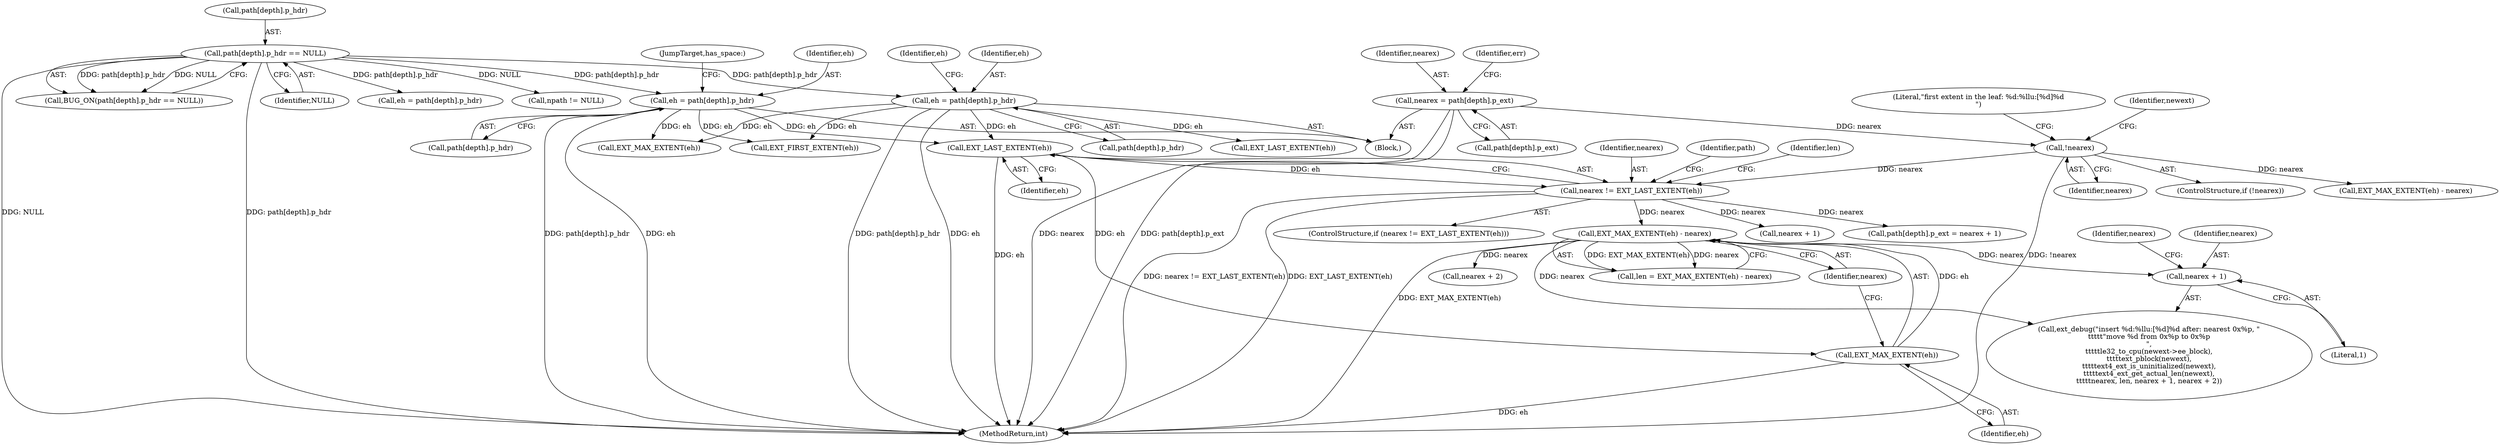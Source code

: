 digraph "0_linux_744692dc059845b2a3022119871846e74d4f6e11_1@pointer" {
"1000458" [label="(Call,nearex + 1)"];
"1000424" [label="(Call,EXT_MAX_EXTENT(eh) - nearex)"];
"1000425" [label="(Call,EXT_MAX_EXTENT(eh))"];
"1000419" [label="(Call,EXT_LAST_EXTENT(eh))"];
"1000233" [label="(Call,eh = path[depth].p_hdr)"];
"1000150" [label="(Call,path[depth].p_hdr == NULL)"];
"1000354" [label="(Call,eh = path[depth].p_hdr)"];
"1000417" [label="(Call,nearex != EXT_LAST_EXTENT(eh))"];
"1000381" [label="(Call,!nearex)"];
"1000362" [label="(Call,nearex = path[depth].p_ext)"];
"1000149" [label="(Call,BUG_ON(path[depth].p_hdr == NULL))"];
"1000426" [label="(Identifier,eh)"];
"1000420" [label="(Identifier,eh)"];
"1000354" [label="(Call,eh = path[depth].p_hdr)"];
"1000235" [label="(Call,path[depth].p_hdr)"];
"1000416" [label="(ControlStructure,if (nearex != EXT_LAST_EXTENT(eh)))"];
"1000382" [label="(Identifier,nearex)"];
"1000418" [label="(Identifier,nearex)"];
"1000244" [label="(Identifier,eh)"];
"1000458" [label="(Call,nearex + 1)"];
"1000150" [label="(Call,path[depth].p_hdr == NULL)"];
"1000233" [label="(Call,eh = path[depth].p_hdr)"];
"1000151" [label="(Call,path[depth].p_hdr)"];
"1000381" [label="(Call,!nearex)"];
"1000444" [label="(Call,ext_debug(\"insert %d:%llu:[%d]%d after: nearest 0x%p, \"\n\t\t\t\t\t\"move %d from 0x%p to 0x%p\n\",\n\t\t\t\t\tle32_to_cpu(newext->ee_block),\n\t\t\t\t\text_pblock(newext),\n\t\t\t\t\text4_ext_is_uninitialized(newext),\n\t\t\t\t\text4_ext_get_actual_len(newext),\n\t\t\t\t\tnearex, len, nearex + 1, nearex + 2))"];
"1000217" [label="(Call,eh = path[depth].p_hdr)"];
"1000478" [label="(Call,nearex + 1)"];
"1000380" [label="(ControlStructure,if (!nearex))"];
"1000279" [label="(Call,npath != NULL)"];
"1000356" [label="(Call,path[depth].p_hdr)"];
"1000385" [label="(Literal,\"first extent in the leaf: %d:%llu:[%d]%d\n\")"];
"1000424" [label="(Call,EXT_MAX_EXTENT(eh) - nearex)"];
"1000475" [label="(Identifier,path)"];
"1000494" [label="(Call,EXT_MAX_EXTENT(eh) - nearex)"];
"1000462" [label="(Identifier,nearex)"];
"1000417" [label="(Call,nearex != EXT_LAST_EXTENT(eh))"];
"1000419" [label="(Call,EXT_LAST_EXTENT(eh))"];
"1000253" [label="(Call,EXT_LAST_EXTENT(eh))"];
"1000361" [label="(JumpTarget,has_space:)"];
"1000461" [label="(Call,nearex + 2)"];
"1000495" [label="(Call,EXT_MAX_EXTENT(eh))"];
"1000422" [label="(Call,len = EXT_MAX_EXTENT(eh) - nearex)"];
"1000459" [label="(Identifier,nearex)"];
"1000610" [label="(MethodReturn,int)"];
"1000425" [label="(Call,EXT_MAX_EXTENT(eh))"];
"1000427" [label="(Identifier,nearex)"];
"1000116" [label="(Block,)"];
"1000423" [label="(Identifier,len)"];
"1000472" [label="(Call,path[depth].p_ext = nearex + 1)"];
"1000402" [label="(Call,EXT_FIRST_EXTENT(eh))"];
"1000355" [label="(Identifier,eh)"];
"1000460" [label="(Literal,1)"];
"1000234" [label="(Identifier,eh)"];
"1000156" [label="(Identifier,NULL)"];
"1000362" [label="(Call,nearex = path[depth].p_ext)"];
"1000370" [label="(Identifier,err)"];
"1000363" [label="(Identifier,nearex)"];
"1000364" [label="(Call,path[depth].p_ext)"];
"1000409" [label="(Identifier,newext)"];
"1000458" -> "1000444"  [label="AST: "];
"1000458" -> "1000460"  [label="CFG: "];
"1000459" -> "1000458"  [label="AST: "];
"1000460" -> "1000458"  [label="AST: "];
"1000462" -> "1000458"  [label="CFG: "];
"1000424" -> "1000458"  [label="DDG: nearex"];
"1000424" -> "1000422"  [label="AST: "];
"1000424" -> "1000427"  [label="CFG: "];
"1000425" -> "1000424"  [label="AST: "];
"1000427" -> "1000424"  [label="AST: "];
"1000422" -> "1000424"  [label="CFG: "];
"1000424" -> "1000610"  [label="DDG: EXT_MAX_EXTENT(eh)"];
"1000424" -> "1000422"  [label="DDG: EXT_MAX_EXTENT(eh)"];
"1000424" -> "1000422"  [label="DDG: nearex"];
"1000425" -> "1000424"  [label="DDG: eh"];
"1000417" -> "1000424"  [label="DDG: nearex"];
"1000424" -> "1000444"  [label="DDG: nearex"];
"1000424" -> "1000461"  [label="DDG: nearex"];
"1000425" -> "1000426"  [label="CFG: "];
"1000426" -> "1000425"  [label="AST: "];
"1000427" -> "1000425"  [label="CFG: "];
"1000425" -> "1000610"  [label="DDG: eh"];
"1000419" -> "1000425"  [label="DDG: eh"];
"1000419" -> "1000417"  [label="AST: "];
"1000419" -> "1000420"  [label="CFG: "];
"1000420" -> "1000419"  [label="AST: "];
"1000417" -> "1000419"  [label="CFG: "];
"1000419" -> "1000610"  [label="DDG: eh"];
"1000419" -> "1000417"  [label="DDG: eh"];
"1000233" -> "1000419"  [label="DDG: eh"];
"1000354" -> "1000419"  [label="DDG: eh"];
"1000233" -> "1000116"  [label="AST: "];
"1000233" -> "1000235"  [label="CFG: "];
"1000234" -> "1000233"  [label="AST: "];
"1000235" -> "1000233"  [label="AST: "];
"1000244" -> "1000233"  [label="CFG: "];
"1000233" -> "1000610"  [label="DDG: path[depth].p_hdr"];
"1000233" -> "1000610"  [label="DDG: eh"];
"1000150" -> "1000233"  [label="DDG: path[depth].p_hdr"];
"1000233" -> "1000253"  [label="DDG: eh"];
"1000233" -> "1000402"  [label="DDG: eh"];
"1000233" -> "1000495"  [label="DDG: eh"];
"1000150" -> "1000149"  [label="AST: "];
"1000150" -> "1000156"  [label="CFG: "];
"1000151" -> "1000150"  [label="AST: "];
"1000156" -> "1000150"  [label="AST: "];
"1000149" -> "1000150"  [label="CFG: "];
"1000150" -> "1000610"  [label="DDG: path[depth].p_hdr"];
"1000150" -> "1000610"  [label="DDG: NULL"];
"1000150" -> "1000149"  [label="DDG: path[depth].p_hdr"];
"1000150" -> "1000149"  [label="DDG: NULL"];
"1000150" -> "1000217"  [label="DDG: path[depth].p_hdr"];
"1000150" -> "1000279"  [label="DDG: NULL"];
"1000150" -> "1000354"  [label="DDG: path[depth].p_hdr"];
"1000354" -> "1000116"  [label="AST: "];
"1000354" -> "1000356"  [label="CFG: "];
"1000355" -> "1000354"  [label="AST: "];
"1000356" -> "1000354"  [label="AST: "];
"1000361" -> "1000354"  [label="CFG: "];
"1000354" -> "1000610"  [label="DDG: path[depth].p_hdr"];
"1000354" -> "1000610"  [label="DDG: eh"];
"1000354" -> "1000402"  [label="DDG: eh"];
"1000354" -> "1000495"  [label="DDG: eh"];
"1000417" -> "1000416"  [label="AST: "];
"1000418" -> "1000417"  [label="AST: "];
"1000423" -> "1000417"  [label="CFG: "];
"1000475" -> "1000417"  [label="CFG: "];
"1000417" -> "1000610"  [label="DDG: nearex != EXT_LAST_EXTENT(eh)"];
"1000417" -> "1000610"  [label="DDG: EXT_LAST_EXTENT(eh)"];
"1000381" -> "1000417"  [label="DDG: nearex"];
"1000417" -> "1000472"  [label="DDG: nearex"];
"1000417" -> "1000478"  [label="DDG: nearex"];
"1000381" -> "1000380"  [label="AST: "];
"1000381" -> "1000382"  [label="CFG: "];
"1000382" -> "1000381"  [label="AST: "];
"1000385" -> "1000381"  [label="CFG: "];
"1000409" -> "1000381"  [label="CFG: "];
"1000381" -> "1000610"  [label="DDG: !nearex"];
"1000362" -> "1000381"  [label="DDG: nearex"];
"1000381" -> "1000494"  [label="DDG: nearex"];
"1000362" -> "1000116"  [label="AST: "];
"1000362" -> "1000364"  [label="CFG: "];
"1000363" -> "1000362"  [label="AST: "];
"1000364" -> "1000362"  [label="AST: "];
"1000370" -> "1000362"  [label="CFG: "];
"1000362" -> "1000610"  [label="DDG: path[depth].p_ext"];
"1000362" -> "1000610"  [label="DDG: nearex"];
}
